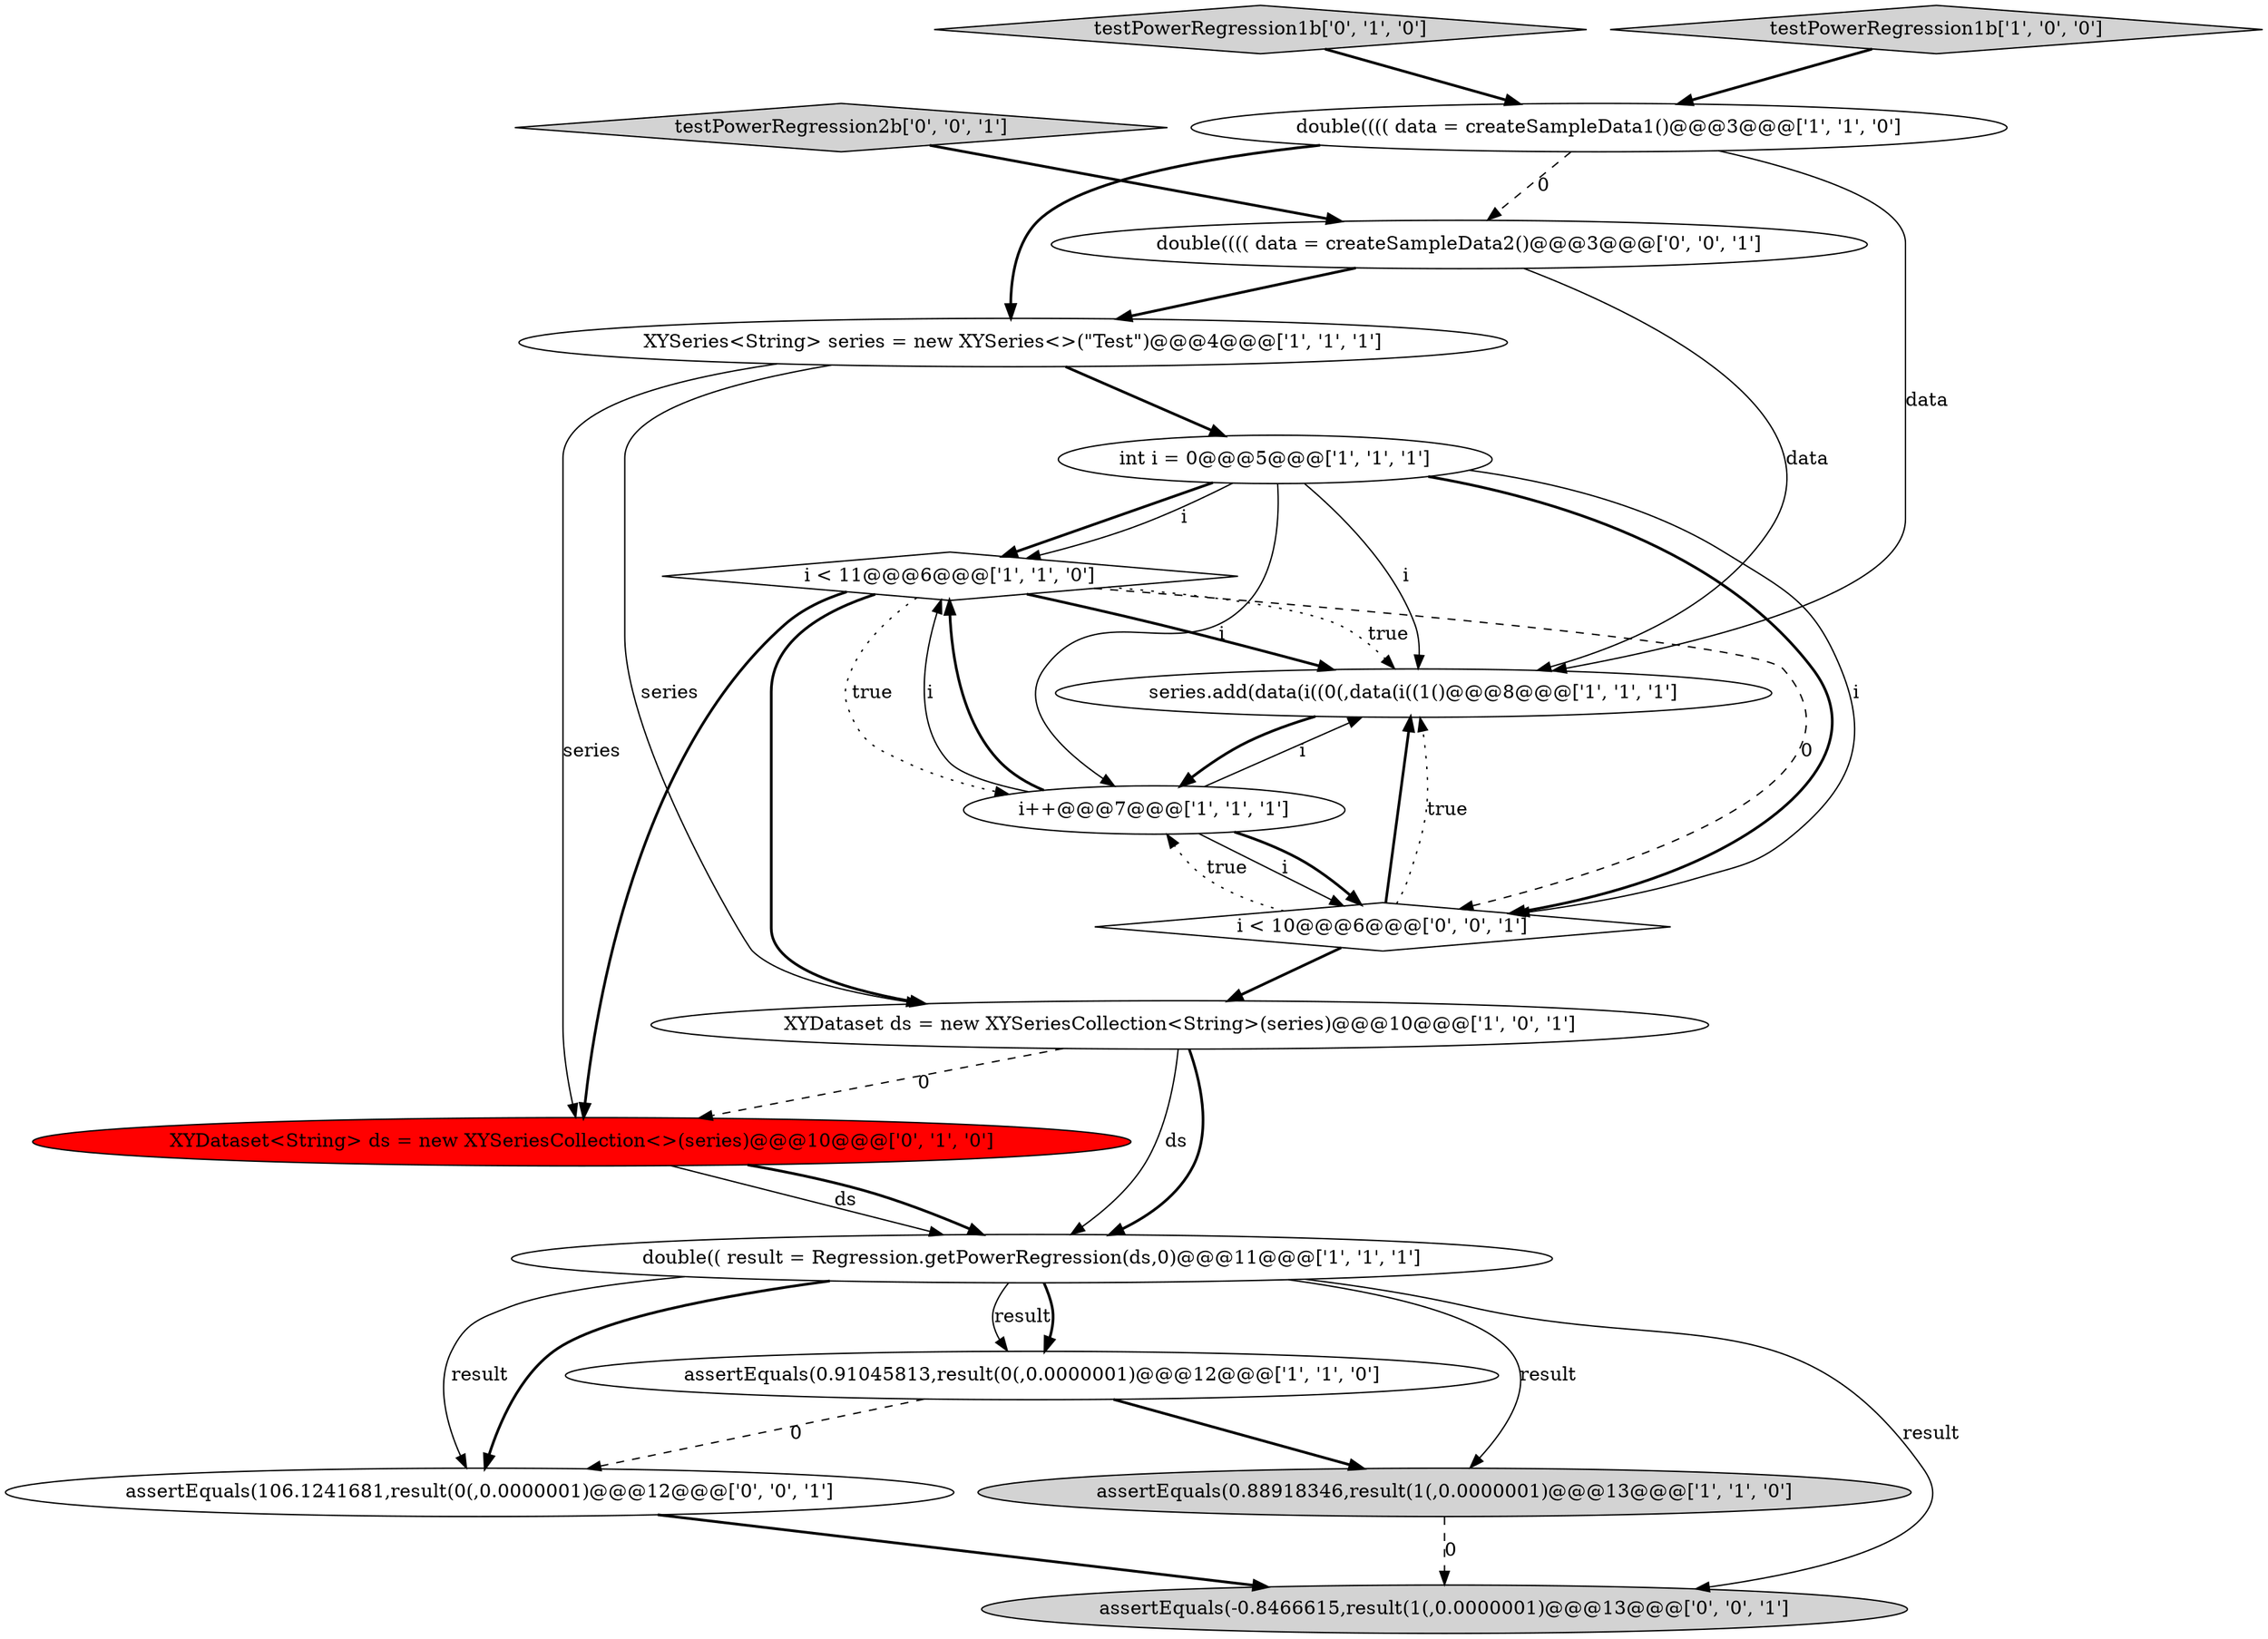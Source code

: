 digraph {
10 [style = filled, label = "XYDataset ds = new XYSeriesCollection<String>(series)@@@10@@@['1', '0', '1']", fillcolor = white, shape = ellipse image = "AAA0AAABBB1BBB"];
6 [style = filled, label = "series.add(data(i((0(,data(i((1()@@@8@@@['1', '1', '1']", fillcolor = white, shape = ellipse image = "AAA0AAABBB1BBB"];
4 [style = filled, label = "i < 11@@@6@@@['1', '1', '0']", fillcolor = white, shape = diamond image = "AAA0AAABBB1BBB"];
11 [style = filled, label = "testPowerRegression1b['0', '1', '0']", fillcolor = lightgray, shape = diamond image = "AAA0AAABBB2BBB"];
14 [style = filled, label = "assertEquals(106.1241681,result(0(,0.0000001)@@@12@@@['0', '0', '1']", fillcolor = white, shape = ellipse image = "AAA0AAABBB3BBB"];
16 [style = filled, label = "assertEquals(-0.8466615,result(1(,0.0000001)@@@13@@@['0', '0', '1']", fillcolor = lightgray, shape = ellipse image = "AAA0AAABBB3BBB"];
2 [style = filled, label = "int i = 0@@@5@@@['1', '1', '1']", fillcolor = white, shape = ellipse image = "AAA0AAABBB1BBB"];
12 [style = filled, label = "XYDataset<String> ds = new XYSeriesCollection<>(series)@@@10@@@['0', '1', '0']", fillcolor = red, shape = ellipse image = "AAA1AAABBB2BBB"];
7 [style = filled, label = "testPowerRegression1b['1', '0', '0']", fillcolor = lightgray, shape = diamond image = "AAA0AAABBB1BBB"];
0 [style = filled, label = "assertEquals(0.88918346,result(1(,0.0000001)@@@13@@@['1', '1', '0']", fillcolor = lightgray, shape = ellipse image = "AAA0AAABBB1BBB"];
8 [style = filled, label = "XYSeries<String> series = new XYSeries<>(\"Test\")@@@4@@@['1', '1', '1']", fillcolor = white, shape = ellipse image = "AAA0AAABBB1BBB"];
13 [style = filled, label = "double(((( data = createSampleData2()@@@3@@@['0', '0', '1']", fillcolor = white, shape = ellipse image = "AAA0AAABBB3BBB"];
17 [style = filled, label = "i < 10@@@6@@@['0', '0', '1']", fillcolor = white, shape = diamond image = "AAA0AAABBB3BBB"];
9 [style = filled, label = "double(((( data = createSampleData1()@@@3@@@['1', '1', '0']", fillcolor = white, shape = ellipse image = "AAA0AAABBB1BBB"];
15 [style = filled, label = "testPowerRegression2b['0', '0', '1']", fillcolor = lightgray, shape = diamond image = "AAA0AAABBB3BBB"];
1 [style = filled, label = "double(( result = Regression.getPowerRegression(ds,0)@@@11@@@['1', '1', '1']", fillcolor = white, shape = ellipse image = "AAA0AAABBB1BBB"];
5 [style = filled, label = "i++@@@7@@@['1', '1', '1']", fillcolor = white, shape = ellipse image = "AAA0AAABBB1BBB"];
3 [style = filled, label = "assertEquals(0.91045813,result(0(,0.0000001)@@@12@@@['1', '1', '0']", fillcolor = white, shape = ellipse image = "AAA0AAABBB1BBB"];
2->17 [style = bold, label=""];
14->16 [style = bold, label=""];
4->10 [style = bold, label=""];
17->10 [style = bold, label=""];
4->5 [style = dotted, label="true"];
4->6 [style = dotted, label="true"];
15->13 [style = bold, label=""];
8->10 [style = solid, label="series"];
4->17 [style = dashed, label="0"];
17->6 [style = bold, label=""];
4->6 [style = bold, label=""];
2->6 [style = solid, label="i"];
17->6 [style = dotted, label="true"];
5->4 [style = solid, label="i"];
1->3 [style = solid, label="result"];
10->12 [style = dashed, label="0"];
0->16 [style = dashed, label="0"];
1->3 [style = bold, label=""];
9->6 [style = solid, label="data"];
1->14 [style = solid, label="result"];
1->0 [style = solid, label="result"];
12->1 [style = solid, label="ds"];
1->16 [style = solid, label="result"];
9->8 [style = bold, label=""];
12->1 [style = bold, label=""];
2->4 [style = bold, label=""];
11->9 [style = bold, label=""];
5->17 [style = bold, label=""];
3->0 [style = bold, label=""];
5->17 [style = solid, label="i"];
7->9 [style = bold, label=""];
6->5 [style = bold, label=""];
10->1 [style = solid, label="ds"];
8->2 [style = bold, label=""];
5->4 [style = bold, label=""];
2->4 [style = solid, label="i"];
9->13 [style = dashed, label="0"];
13->6 [style = solid, label="data"];
4->12 [style = bold, label=""];
1->14 [style = bold, label=""];
8->12 [style = solid, label="series"];
13->8 [style = bold, label=""];
2->17 [style = solid, label="i"];
3->14 [style = dashed, label="0"];
10->1 [style = bold, label=""];
5->6 [style = solid, label="i"];
2->5 [style = solid, label="i"];
17->5 [style = dotted, label="true"];
}

